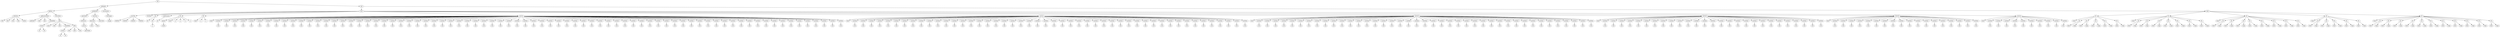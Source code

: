digraph Tree {
	"t0" [label = "TEI"];
	"t1" [label = "teiHeader"];
	"t2" [label = "fileDesc"];
	"t3" [label = "titleStmt"];
	"t4" [label = "title"];
	"t5" [label = "title"];
	"t6" [label = "title"];
	"t7" [label = "title"];
	"t8" [label = "author"];
	"t9" [label = "publicationStmt"];
	"t10" [label = "publisher"];
	"t11" [label = "idno"];
	"t12" [label = "idno"];
	"t13" [label = "availability"];
	"t14" [label = "licence"];
	"t15" [label = "ab"];
	"t16" [label = "ref"];
	"t17" [label = "sourceDesc"];
	"t18" [label = "bibl"];
	"t19" [label = "name"];
	"t20" [label = "idno"];
	"t21" [label = "idno"];
	"t22" [label = "availability"];
	"t23" [label = "licence"];
	"t24" [label = "ab"];
	"t25" [label = "ref"];
	"t26" [label = "bibl"];
	"t27" [label = "date"];
	"t28" [label = "date"];
	"t29" [label = "idno"];
	"t30" [label = "profileDesc"];
	"t31" [label = "particDesc"];
	"t32" [label = "listPerson"];
	"t33" [label = "person"];
	"t34" [label = "persName"];
	"t35" [label = "textClass"];
	"t36" [label = "keywords"];
	"t37" [label = "term"];
	"t38" [label = "term"];
	"t39" [label = "classCode"];
	"t40" [label = "revisionDesc"];
	"t41" [label = "listChange"];
	"t42" [label = "change"];
	"t43" [label = "text"];
	"t44" [label = "front"];
	"t45" [label = "docTitle"];
	"t46" [label = "titlePart"];
	"t47" [label = "titlePart"];
	"t48" [label = "titlePart"];
	"t49" [label = "titlePart"];
	"t50" [label = "docDate"];
	"t51" [label = "div"];
	"t52" [label = "div"];
	"t53" [label = "div"];
	"t54" [label = "p"];
	"t55" [label = "performance"];
	"t56" [label = "ab"];
	"t57" [label = "div"];
	"t58" [label = "opener"];
	"t59" [label = "salute"];
	"t60" [label = "head"];
	"t61" [label = "p"];
	"t62" [label = "p"];
	"t63" [label = "p"];
	"t64" [label = "p"];
	"t65" [label = "div"];
	"t66" [label = "head"];
	"t67" [label = "p"];
	"t68" [label = "p"];
	"t69" [label = "castList"];
	"t70" [label = "head"];
	"t71" [label = "castItem"];
	"t72" [label = "role"];
	"t73" [label = "castItem"];
	"t74" [label = "role"];
	"t75" [label = "castItem"];
	"t76" [label = "role"];
	"t77" [label = "castItem"];
	"t78" [label = "role"];
	"t79" [label = "castItem"];
	"t80" [label = "role"];
	"t81" [label = "castItem"];
	"t82" [label = "role"];
	"t83" [label = "castItem"];
	"t84" [label = "role"];
	"t85" [label = "castItem"];
	"t86" [label = "role"];
	"t87" [label = "castItem"];
	"t88" [label = "role"];
	"t89" [label = "castItem"];
	"t90" [label = "role"];
	"t91" [label = "castItem"];
	"t92" [label = "role"];
	"t93" [label = "castItem"];
	"t94" [label = "role"];
	"t95" [label = "castItem"];
	"t96" [label = "role"];
	"t97" [label = "castItem"];
	"t98" [label = "role"];
	"t99" [label = "castItem"];
	"t100" [label = "role"];
	"t101" [label = "castItem"];
	"t102" [label = "role"];
	"t103" [label = "castItem"];
	"t104" [label = "role"];
	"t105" [label = "castItem"];
	"t106" [label = "role"];
	"t107" [label = "castItem"];
	"t108" [label = "role"];
	"t109" [label = "castItem"];
	"t110" [label = "role"];
	"t111" [label = "castItem"];
	"t112" [label = "role"];
	"t113" [label = "castItem"];
	"t114" [label = "role"];
	"t115" [label = "castItem"];
	"t116" [label = "role"];
	"t117" [label = "castItem"];
	"t118" [label = "role"];
	"t119" [label = "castItem"];
	"t120" [label = "role"];
	"t121" [label = "castItem"];
	"t122" [label = "role"];
	"t123" [label = "castItem"];
	"t124" [label = "role"];
	"t125" [label = "castItem"];
	"t126" [label = "role"];
	"t127" [label = "castItem"];
	"t128" [label = "role"];
	"t129" [label = "castItem"];
	"t130" [label = "role"];
	"t131" [label = "castItem"];
	"t132" [label = "role"];
	"t133" [label = "castItem"];
	"t134" [label = "role"];
	"t135" [label = "castItem"];
	"t136" [label = "role"];
	"t137" [label = "castItem"];
	"t138" [label = "role"];
	"t139" [label = "castItem"];
	"t140" [label = "role"];
	"t141" [label = "castItem"];
	"t142" [label = "role"];
	"t143" [label = "castItem"];
	"t144" [label = "role"];
	"t145" [label = "castItem"];
	"t146" [label = "role"];
	"t147" [label = "castItem"];
	"t148" [label = "role"];
	"t149" [label = "castItem"];
	"t150" [label = "role"];
	"t151" [label = "castItem"];
	"t152" [label = "role"];
	"t153" [label = "castItem"];
	"t154" [label = "role"];
	"t155" [label = "castItem"];
	"t156" [label = "role"];
	"t157" [label = "castItem"];
	"t158" [label = "role"];
	"t159" [label = "castItem"];
	"t160" [label = "role"];
	"t161" [label = "castItem"];
	"t162" [label = "role"];
	"t163" [label = "castItem"];
	"t164" [label = "role"];
	"t165" [label = "castItem"];
	"t166" [label = "role"];
	"t167" [label = "castItem"];
	"t168" [label = "role"];
	"t169" [label = "castItem"];
	"t170" [label = "role"];
	"t171" [label = "castItem"];
	"t172" [label = "role"];
	"t173" [label = "castItem"];
	"t174" [label = "role"];
	"t175" [label = "castItem"];
	"t176" [label = "role"];
	"t177" [label = "castItem"];
	"t178" [label = "role"];
	"t179" [label = "castItem"];
	"t180" [label = "role"];
	"t181" [label = "castItem"];
	"t182" [label = "role"];
	"t183" [label = "castItem"];
	"t184" [label = "role"];
	"t185" [label = "castItem"];
	"t186" [label = "role"];
	"t187" [label = "castItem"];
	"t188" [label = "role"];
	"t189" [label = "castItem"];
	"t190" [label = "role"];
	"t191" [label = "castItem"];
	"t192" [label = "role"];
	"t193" [label = "castItem"];
	"t194" [label = "role"];
	"t195" [label = "castItem"];
	"t196" [label = "role"];
	"t197" [label = "castItem"];
	"t198" [label = "role"];
	"t199" [label = "castItem"];
	"t200" [label = "role"];
	"t201" [label = "castItem"];
	"t202" [label = "role"];
	"t203" [label = "castItem"];
	"t204" [label = "role"];
	"t205" [label = "castItem"];
	"t206" [label = "role"];
	"t207" [label = "castItem"];
	"t208" [label = "role"];
	"t209" [label = "castItem"];
	"t210" [label = "role"];
	"t211" [label = "castItem"];
	"t212" [label = "role"];
	"t213" [label = "castItem"];
	"t214" [label = "role"];
	"t215" [label = "castItem"];
	"t216" [label = "role"];
	"t217" [label = "castItem"];
	"t218" [label = "role"];
	"t219" [label = "castItem"];
	"t220" [label = "role"];
	"t221" [label = "castItem"];
	"t222" [label = "role"];
	"t223" [label = "castList"];
	"t224" [label = "head"];
	"t225" [label = "castItem"];
	"t226" [label = "role"];
	"t227" [label = "castItem"];
	"t228" [label = "role"];
	"t229" [label = "castItem"];
	"t230" [label = "role"];
	"t231" [label = "castItem"];
	"t232" [label = "role"];
	"t233" [label = "castItem"];
	"t234" [label = "role"];
	"t235" [label = "castItem"];
	"t236" [label = "role"];
	"t237" [label = "castItem"];
	"t238" [label = "role"];
	"t239" [label = "castItem"];
	"t240" [label = "role"];
	"t241" [label = "castItem"];
	"t242" [label = "role"];
	"t243" [label = "castItem"];
	"t244" [label = "role"];
	"t245" [label = "castItem"];
	"t246" [label = "role"];
	"t247" [label = "castItem"];
	"t248" [label = "role"];
	"t249" [label = "castItem"];
	"t250" [label = "role"];
	"t251" [label = "castItem"];
	"t252" [label = "role"];
	"t253" [label = "castItem"];
	"t254" [label = "role"];
	"t255" [label = "castItem"];
	"t256" [label = "role"];
	"t257" [label = "castItem"];
	"t258" [label = "role"];
	"t259" [label = "castItem"];
	"t260" [label = "role"];
	"t261" [label = "castItem"];
	"t262" [label = "role"];
	"t263" [label = "castItem"];
	"t264" [label = "role"];
	"t265" [label = "castItem"];
	"t266" [label = "role"];
	"t267" [label = "castItem"];
	"t268" [label = "role"];
	"t269" [label = "castItem"];
	"t270" [label = "role"];
	"t271" [label = "castItem"];
	"t272" [label = "role"];
	"t273" [label = "castItem"];
	"t274" [label = "role"];
	"t275" [label = "castItem"];
	"t276" [label = "role"];
	"t277" [label = "castItem"];
	"t278" [label = "role"];
	"t279" [label = "castItem"];
	"t280" [label = "role"];
	"t281" [label = "castItem"];
	"t282" [label = "role"];
	"t283" [label = "castItem"];
	"t284" [label = "role"];
	"t285" [label = "castItem"];
	"t286" [label = "role"];
	"t287" [label = "castItem"];
	"t288" [label = "role"];
	"t289" [label = "castItem"];
	"t290" [label = "role"];
	"t291" [label = "castItem"];
	"t292" [label = "role"];
	"t293" [label = "castItem"];
	"t294" [label = "role"];
	"t295" [label = "castItem"];
	"t296" [label = "role"];
	"t297" [label = "castItem"];
	"t298" [label = "role"];
	"t299" [label = "castItem"];
	"t300" [label = "role"];
	"t301" [label = "castItem"];
	"t302" [label = "role"];
	"t303" [label = "castItem"];
	"t304" [label = "role"];
	"t305" [label = "castItem"];
	"t306" [label = "role"];
	"t307" [label = "castItem"];
	"t308" [label = "role"];
	"t309" [label = "castItem"];
	"t310" [label = "role"];
	"t311" [label = "castItem"];
	"t312" [label = "role"];
	"t313" [label = "castItem"];
	"t314" [label = "role"];
	"t315" [label = "castItem"];
	"t316" [label = "role"];
	"t317" [label = "castItem"];
	"t318" [label = "role"];
	"t319" [label = "castItem"];
	"t320" [label = "role"];
	"t321" [label = "castList"];
	"t322" [label = "head"];
	"t323" [label = "castItem"];
	"t324" [label = "role"];
	"t325" [label = "castItem"];
	"t326" [label = "role"];
	"t327" [label = "castItem"];
	"t328" [label = "role"];
	"t329" [label = "castItem"];
	"t330" [label = "role"];
	"t331" [label = "castItem"];
	"t332" [label = "role"];
	"t333" [label = "castItem"];
	"t334" [label = "role"];
	"t335" [label = "castItem"];
	"t336" [label = "role"];
	"t337" [label = "castItem"];
	"t338" [label = "role"];
	"t339" [label = "castItem"];
	"t340" [label = "role"];
	"t341" [label = "castItem"];
	"t342" [label = "role"];
	"t343" [label = "castItem"];
	"t344" [label = "role"];
	"t345" [label = "castItem"];
	"t346" [label = "role"];
	"t347" [label = "castItem"];
	"t348" [label = "role"];
	"t349" [label = "castItem"];
	"t350" [label = "role"];
	"t351" [label = "castItem"];
	"t352" [label = "role"];
	"t353" [label = "castItem"];
	"t354" [label = "role"];
	"t355" [label = "castItem"];
	"t356" [label = "role"];
	"t357" [label = "castItem"];
	"t358" [label = "role"];
	"t359" [label = "castItem"];
	"t360" [label = "role"];
	"t361" [label = "castItem"];
	"t362" [label = "role"];
	"t363" [label = "castItem"];
	"t364" [label = "role"];
	"t365" [label = "castItem"];
	"t366" [label = "role"];
	"t367" [label = "castItem"];
	"t368" [label = "role"];
	"t369" [label = "castItem"];
	"t370" [label = "role"];
	"t371" [label = "castItem"];
	"t372" [label = "role"];
	"t373" [label = "castItem"];
	"t374" [label = "role"];
	"t375" [label = "castItem"];
	"t376" [label = "role"];
	"t377" [label = "castItem"];
	"t378" [label = "role"];
	"t379" [label = "castItem"];
	"t380" [label = "role"];
	"t381" [label = "castItem"];
	"t382" [label = "role"];
	"t383" [label = "castItem"];
	"t384" [label = "role"];
	"t385" [label = "castItem"];
	"t386" [label = "role"];
	"t387" [label = "castItem"];
	"t388" [label = "role"];
	"t389" [label = "castItem"];
	"t390" [label = "role"];
	"t391" [label = "castItem"];
	"t392" [label = "role"];
	"t393" [label = "castItem"];
	"t394" [label = "role"];
	"t395" [label = "castItem"];
	"t396" [label = "role"];
	"t397" [label = "castItem"];
	"t398" [label = "role"];
	"t399" [label = "castItem"];
	"t400" [label = "role"];
	"t401" [label = "castItem"];
	"t402" [label = "role"];
	"t403" [label = "castItem"];
	"t404" [label = "role"];
	"t405" [label = "castList"];
	"t406" [label = "head"];
	"t407" [label = "castItem"];
	"t408" [label = "role"];
	"t409" [label = "castItem"];
	"t410" [label = "role"];
	"t411" [label = "castItem"];
	"t412" [label = "role"];
	"t413" [label = "castItem"];
	"t414" [label = "role"];
	"t415" [label = "castItem"];
	"t416" [label = "role"];
	"t417" [label = "castItem"];
	"t418" [label = "role"];
	"t419" [label = "castItem"];
	"t420" [label = "role"];
	"t421" [label = "castItem"];
	"t422" [label = "role"];
	"t423" [label = "castItem"];
	"t424" [label = "role"];
	"t425" [label = "castItem"];
	"t426" [label = "role"];
	"t427" [label = "castItem"];
	"t428" [label = "role"];
	"t429" [label = "castItem"];
	"t430" [label = "role"];
	"t431" [label = "castItem"];
	"t432" [label = "role"];
	"t433" [label = "castItem"];
	"t434" [label = "role"];
	"t435" [label = "castItem"];
	"t436" [label = "role"];
	"t437" [label = "castItem"];
	"t438" [label = "role"];
	"t439" [label = "castItem"];
	"t440" [label = "role"];
	"t441" [label = "castItem"];
	"t442" [label = "role"];
	"t443" [label = "castItem"];
	"t444" [label = "role"];
	"t445" [label = "castItem"];
	"t446" [label = "role"];
	"t447" [label = "castItem"];
	"t448" [label = "role"];
	"t449" [label = "castItem"];
	"t450" [label = "role"];
	"t451" [label = "castItem"];
	"t452" [label = "role"];
	"t453" [label = "castItem"];
	"t454" [label = "role"];
	"t455" [label = "castItem"];
	"t456" [label = "role"];
	"t457" [label = "castItem"];
	"t458" [label = "role"];
	"t459" [label = "castItem"];
	"t460" [label = "role"];
	"t461" [label = "castList"];
	"t462" [label = "head"];
	"t463" [label = "castItem"];
	"t464" [label = "role"];
	"t465" [label = "castItem"];
	"t466" [label = "role"];
	"t467" [label = "castItem"];
	"t468" [label = "role"];
	"t469" [label = "castItem"];
	"t470" [label = "role"];
	"t471" [label = "castItem"];
	"t472" [label = "role"];
	"t473" [label = "castItem"];
	"t474" [label = "role"];
	"t475" [label = "castItem"];
	"t476" [label = "role"];
	"t477" [label = "castItem"];
	"t478" [label = "role"];
	"t479" [label = "castItem"];
	"t480" [label = "role"];
	"t481" [label = "castItem"];
	"t482" [label = "role"];
	"t483" [label = "castItem"];
	"t484" [label = "role"];
	"t485" [label = "castItem"];
	"t486" [label = "role"];
	"t487" [label = "castItem"];
	"t488" [label = "role"];
	"t489" [label = "castItem"];
	"t490" [label = "role"];
	"t491" [label = "castItem"];
	"t492" [label = "role"];
	"t493" [label = "castItem"];
	"t494" [label = "role"];
	"t495" [label = "castItem"];
	"t496" [label = "role"];
	"t497" [label = "castItem"];
	"t498" [label = "role"];
	"t499" [label = "castList"];
	"t500" [label = "head"];
	"t501" [label = "castItem"];
	"t502" [label = "role"];
	"t503" [label = "castItem"];
	"t504" [label = "role"];
	"t505" [label = "castItem"];
	"t506" [label = "role"];
	"t507" [label = "castItem"];
	"t508" [label = "role"];
	"t509" [label = "castItem"];
	"t510" [label = "role"];
	"t511" [label = "castItem"];
	"t512" [label = "role"];
	"t513" [label = "castItem"];
	"t514" [label = "role"];
	"t515" [label = "castItem"];
	"t516" [label = "role"];
	"t517" [label = "castItem"];
	"t518" [label = "role"];
	"t519" [label = "castItem"];
	"t520" [label = "role"];
	"t521" [label = "body"];
	"t522" [label = "div"];
	"t523" [label = "head"];
	"t524" [label = "div"];
	"t525" [label = "head"];
	"t526" [label = "stage"];
	"t527" [label = "div"];
	"t528" [label = "head"];
	"t529" [label = "stage"];
	"t530" [label = "div"];
	"t531" [label = "head"];
	"t532" [label = "stage"];
	"t533" [label = "div"];
	"t534" [label = "head"];
	"t535" [label = "stage"];
	"t536" [label = "div"];
	"t537" [label = "head"];
	"t538" [label = "stage"];
	"t539" [label = "div"];
	"t540" [label = "head"];
	"t541" [label = "div"];
	"t542" [label = "head"];
	"t543" [label = "stage"];
	"t544" [label = "div"];
	"t545" [label = "head"];
	"t546" [label = "stage"];
	"t547" [label = "div"];
	"t548" [label = "head"];
	"t549" [label = "stage"];
	"t550" [label = "div"];
	"t551" [label = "head"];
	"t552" [label = "stage"];
	"t553" [label = "div"];
	"t554" [label = "head"];
	"t555" [label = "stage"];
	"t556" [label = "div"];
	"t557" [label = "head"];
	"t558" [label = "stage"];
	"t559" [label = "div"];
	"t560" [label = "head"];
	"t561" [label = "stage"];
	"t562" [label = "div"];
	"t563" [label = "head"];
	"t564" [label = "div"];
	"t565" [label = "head"];
	"t566" [label = "stage"];
	"t567" [label = "div"];
	"t568" [label = "head"];
	"t569" [label = "stage"];
	"t570" [label = "div"];
	"t571" [label = "head"];
	"t572" [label = "stage"];
	"t573" [label = "div"];
	"t574" [label = "head"];
	"t575" [label = "stage"];
	"t576" [label = "div"];
	"t577" [label = "head"];
	"t578" [label = "stage"];
	"t579" [label = "div"];
	"t580" [label = "head"];
	"t581" [label = "stage"];
	"t582" [label = "div"];
	"t583" [label = "head"];
	"t584" [label = "stage"];
	"t585" [label = "div"];
	"t586" [label = "head"];
	"t587" [label = "stage"];
	"t588" [label = "div"];
	"t589" [label = "head"];
	"t590" [label = "div"];
	"t591" [label = "head"];
	"t592" [label = "stage"];
	"t593" [label = "div"];
	"t594" [label = "head"];
	"t595" [label = "stage"];
	"t596" [label = "div"];
	"t597" [label = "head"];
	"t598" [label = "stage"];
	"t599" [label = "div"];
	"t600" [label = "head"];
	"t601" [label = "stage"];
	"t602" [label = "div"];
	"t603" [label = "head"];
	"t604" [label = "stage"];
	"t605" [label = "div"];
	"t606" [label = "head"];
	"t607" [label = "div"];
	"t608" [label = "head"];
	"t609" [label = "stage"];
	"t610" [label = "div"];
	"t611" [label = "head"];
	"t612" [label = "stage"];
	"t613" [label = "div"];
	"t614" [label = "head"];
	"t615" [label = "stage"];
	"t616" [label = "div"];
	"t617" [label = "head"];
	"t618" [label = "stage"];
	"t619" [label = "div"];
	"t620" [label = "head"];
	"t621" [label = "stage"];
	"t622" [label = "div"];
	"t623" [label = "head"];
	"t624" [label = "stage"];
	"t625" [label = "div"];
	"t626" [label = "head"];
	"t627" [label = "stage"];
	"t628" [label = "div"];
	"t629" [label = "head"];
	"t630" [label = "stage"];
	"t631" [label = "div"];
	"t632" [label = "head"];
	"t633" [label = "stage"];
	"t634" [label = "div"];
	"t635" [label = "head"];
	"t636" [label = "stage"];
	"t637" [label = "div"];
	"t638" [label = "head"];
	"t639" [label = "stage"];
	"t0" -> "t1";
	"t1" -> "t2";
	"t2" -> "t3";
	"t3" -> "t4";
	"t3" -> "t5";
	"t3" -> "t6";
	"t3" -> "t7";
	"t3" -> "t8";
	"t2" -> "t9";
	"t9" -> "t10";
	"t9" -> "t11";
	"t9" -> "t12";
	"t9" -> "t13";
	"t13" -> "t14";
	"t14" -> "t15";
	"t14" -> "t16";
	"t2" -> "t17";
	"t17" -> "t18";
	"t18" -> "t19";
	"t18" -> "t20";
	"t18" -> "t21";
	"t18" -> "t22";
	"t22" -> "t23";
	"t23" -> "t24";
	"t23" -> "t25";
	"t18" -> "t26";
	"t26" -> "t27";
	"t26" -> "t28";
	"t26" -> "t29";
	"t1" -> "t30";
	"t30" -> "t31";
	"t31" -> "t32";
	"t32" -> "t33";
	"t33" -> "t34";
	"t30" -> "t35";
	"t35" -> "t36";
	"t36" -> "t37";
	"t36" -> "t38";
	"t35" -> "t39";
	"t1" -> "t40";
	"t40" -> "t41";
	"t41" -> "t42";
	"t0" -> "t43";
	"t43" -> "t44";
	"t44" -> "t45";
	"t45" -> "t46";
	"t45" -> "t47";
	"t45" -> "t48";
	"t45" -> "t49";
	"t44" -> "t50";
	"t44" -> "t51";
	"t51" -> "t52";
	"t51" -> "t53";
	"t53" -> "t54";
	"t44" -> "t55";
	"t55" -> "t56";
	"t44" -> "t57";
	"t57" -> "t58";
	"t58" -> "t59";
	"t57" -> "t60";
	"t57" -> "t61";
	"t57" -> "t62";
	"t57" -> "t63";
	"t57" -> "t64";
	"t44" -> "t65";
	"t65" -> "t66";
	"t65" -> "t67";
	"t65" -> "t68";
	"t44" -> "t69";
	"t69" -> "t70";
	"t69" -> "t71";
	"t71" -> "t72";
	"t69" -> "t73";
	"t73" -> "t74";
	"t69" -> "t75";
	"t75" -> "t76";
	"t69" -> "t77";
	"t77" -> "t78";
	"t69" -> "t79";
	"t79" -> "t80";
	"t69" -> "t81";
	"t81" -> "t82";
	"t69" -> "t83";
	"t83" -> "t84";
	"t69" -> "t85";
	"t85" -> "t86";
	"t69" -> "t87";
	"t87" -> "t88";
	"t69" -> "t89";
	"t89" -> "t90";
	"t69" -> "t91";
	"t91" -> "t92";
	"t69" -> "t93";
	"t93" -> "t94";
	"t69" -> "t95";
	"t95" -> "t96";
	"t69" -> "t97";
	"t97" -> "t98";
	"t69" -> "t99";
	"t99" -> "t100";
	"t69" -> "t101";
	"t101" -> "t102";
	"t69" -> "t103";
	"t103" -> "t104";
	"t69" -> "t105";
	"t105" -> "t106";
	"t69" -> "t107";
	"t107" -> "t108";
	"t69" -> "t109";
	"t109" -> "t110";
	"t69" -> "t111";
	"t111" -> "t112";
	"t69" -> "t113";
	"t113" -> "t114";
	"t69" -> "t115";
	"t115" -> "t116";
	"t69" -> "t117";
	"t117" -> "t118";
	"t69" -> "t119";
	"t119" -> "t120";
	"t69" -> "t121";
	"t121" -> "t122";
	"t69" -> "t123";
	"t123" -> "t124";
	"t69" -> "t125";
	"t125" -> "t126";
	"t69" -> "t127";
	"t127" -> "t128";
	"t69" -> "t129";
	"t129" -> "t130";
	"t69" -> "t131";
	"t131" -> "t132";
	"t69" -> "t133";
	"t133" -> "t134";
	"t69" -> "t135";
	"t135" -> "t136";
	"t69" -> "t137";
	"t137" -> "t138";
	"t69" -> "t139";
	"t139" -> "t140";
	"t69" -> "t141";
	"t141" -> "t142";
	"t69" -> "t143";
	"t143" -> "t144";
	"t69" -> "t145";
	"t145" -> "t146";
	"t69" -> "t147";
	"t147" -> "t148";
	"t69" -> "t149";
	"t149" -> "t150";
	"t69" -> "t151";
	"t151" -> "t152";
	"t69" -> "t153";
	"t153" -> "t154";
	"t69" -> "t155";
	"t155" -> "t156";
	"t69" -> "t157";
	"t157" -> "t158";
	"t69" -> "t159";
	"t159" -> "t160";
	"t69" -> "t161";
	"t161" -> "t162";
	"t69" -> "t163";
	"t163" -> "t164";
	"t69" -> "t165";
	"t165" -> "t166";
	"t69" -> "t167";
	"t167" -> "t168";
	"t69" -> "t169";
	"t169" -> "t170";
	"t69" -> "t171";
	"t171" -> "t172";
	"t69" -> "t173";
	"t173" -> "t174";
	"t69" -> "t175";
	"t175" -> "t176";
	"t69" -> "t177";
	"t177" -> "t178";
	"t69" -> "t179";
	"t179" -> "t180";
	"t69" -> "t181";
	"t181" -> "t182";
	"t69" -> "t183";
	"t183" -> "t184";
	"t69" -> "t185";
	"t185" -> "t186";
	"t69" -> "t187";
	"t187" -> "t188";
	"t69" -> "t189";
	"t189" -> "t190";
	"t69" -> "t191";
	"t191" -> "t192";
	"t69" -> "t193";
	"t193" -> "t194";
	"t69" -> "t195";
	"t195" -> "t196";
	"t69" -> "t197";
	"t197" -> "t198";
	"t69" -> "t199";
	"t199" -> "t200";
	"t69" -> "t201";
	"t201" -> "t202";
	"t69" -> "t203";
	"t203" -> "t204";
	"t69" -> "t205";
	"t205" -> "t206";
	"t69" -> "t207";
	"t207" -> "t208";
	"t69" -> "t209";
	"t209" -> "t210";
	"t69" -> "t211";
	"t211" -> "t212";
	"t69" -> "t213";
	"t213" -> "t214";
	"t69" -> "t215";
	"t215" -> "t216";
	"t69" -> "t217";
	"t217" -> "t218";
	"t69" -> "t219";
	"t219" -> "t220";
	"t69" -> "t221";
	"t221" -> "t222";
	"t44" -> "t223";
	"t223" -> "t224";
	"t223" -> "t225";
	"t225" -> "t226";
	"t223" -> "t227";
	"t227" -> "t228";
	"t223" -> "t229";
	"t229" -> "t230";
	"t223" -> "t231";
	"t231" -> "t232";
	"t223" -> "t233";
	"t233" -> "t234";
	"t223" -> "t235";
	"t235" -> "t236";
	"t223" -> "t237";
	"t237" -> "t238";
	"t223" -> "t239";
	"t239" -> "t240";
	"t223" -> "t241";
	"t241" -> "t242";
	"t223" -> "t243";
	"t243" -> "t244";
	"t223" -> "t245";
	"t245" -> "t246";
	"t223" -> "t247";
	"t247" -> "t248";
	"t223" -> "t249";
	"t249" -> "t250";
	"t223" -> "t251";
	"t251" -> "t252";
	"t223" -> "t253";
	"t253" -> "t254";
	"t223" -> "t255";
	"t255" -> "t256";
	"t223" -> "t257";
	"t257" -> "t258";
	"t223" -> "t259";
	"t259" -> "t260";
	"t223" -> "t261";
	"t261" -> "t262";
	"t223" -> "t263";
	"t263" -> "t264";
	"t223" -> "t265";
	"t265" -> "t266";
	"t223" -> "t267";
	"t267" -> "t268";
	"t223" -> "t269";
	"t269" -> "t270";
	"t223" -> "t271";
	"t271" -> "t272";
	"t223" -> "t273";
	"t273" -> "t274";
	"t223" -> "t275";
	"t275" -> "t276";
	"t223" -> "t277";
	"t277" -> "t278";
	"t223" -> "t279";
	"t279" -> "t280";
	"t223" -> "t281";
	"t281" -> "t282";
	"t223" -> "t283";
	"t283" -> "t284";
	"t223" -> "t285";
	"t285" -> "t286";
	"t223" -> "t287";
	"t287" -> "t288";
	"t223" -> "t289";
	"t289" -> "t290";
	"t223" -> "t291";
	"t291" -> "t292";
	"t223" -> "t293";
	"t293" -> "t294";
	"t223" -> "t295";
	"t295" -> "t296";
	"t223" -> "t297";
	"t297" -> "t298";
	"t223" -> "t299";
	"t299" -> "t300";
	"t223" -> "t301";
	"t301" -> "t302";
	"t223" -> "t303";
	"t303" -> "t304";
	"t223" -> "t305";
	"t305" -> "t306";
	"t223" -> "t307";
	"t307" -> "t308";
	"t223" -> "t309";
	"t309" -> "t310";
	"t223" -> "t311";
	"t311" -> "t312";
	"t223" -> "t313";
	"t313" -> "t314";
	"t223" -> "t315";
	"t315" -> "t316";
	"t223" -> "t317";
	"t317" -> "t318";
	"t223" -> "t319";
	"t319" -> "t320";
	"t44" -> "t321";
	"t321" -> "t322";
	"t321" -> "t323";
	"t323" -> "t324";
	"t321" -> "t325";
	"t325" -> "t326";
	"t321" -> "t327";
	"t327" -> "t328";
	"t321" -> "t329";
	"t329" -> "t330";
	"t321" -> "t331";
	"t331" -> "t332";
	"t321" -> "t333";
	"t333" -> "t334";
	"t321" -> "t335";
	"t335" -> "t336";
	"t321" -> "t337";
	"t337" -> "t338";
	"t321" -> "t339";
	"t339" -> "t340";
	"t321" -> "t341";
	"t341" -> "t342";
	"t321" -> "t343";
	"t343" -> "t344";
	"t321" -> "t345";
	"t345" -> "t346";
	"t321" -> "t347";
	"t347" -> "t348";
	"t321" -> "t349";
	"t349" -> "t350";
	"t321" -> "t351";
	"t351" -> "t352";
	"t321" -> "t353";
	"t353" -> "t354";
	"t321" -> "t355";
	"t355" -> "t356";
	"t321" -> "t357";
	"t357" -> "t358";
	"t321" -> "t359";
	"t359" -> "t360";
	"t321" -> "t361";
	"t361" -> "t362";
	"t321" -> "t363";
	"t363" -> "t364";
	"t321" -> "t365";
	"t365" -> "t366";
	"t321" -> "t367";
	"t367" -> "t368";
	"t321" -> "t369";
	"t369" -> "t370";
	"t321" -> "t371";
	"t371" -> "t372";
	"t321" -> "t373";
	"t373" -> "t374";
	"t321" -> "t375";
	"t375" -> "t376";
	"t321" -> "t377";
	"t377" -> "t378";
	"t321" -> "t379";
	"t379" -> "t380";
	"t321" -> "t381";
	"t381" -> "t382";
	"t321" -> "t383";
	"t383" -> "t384";
	"t321" -> "t385";
	"t385" -> "t386";
	"t321" -> "t387";
	"t387" -> "t388";
	"t321" -> "t389";
	"t389" -> "t390";
	"t321" -> "t391";
	"t391" -> "t392";
	"t321" -> "t393";
	"t393" -> "t394";
	"t321" -> "t395";
	"t395" -> "t396";
	"t321" -> "t397";
	"t397" -> "t398";
	"t321" -> "t399";
	"t399" -> "t400";
	"t321" -> "t401";
	"t401" -> "t402";
	"t321" -> "t403";
	"t403" -> "t404";
	"t44" -> "t405";
	"t405" -> "t406";
	"t405" -> "t407";
	"t407" -> "t408";
	"t405" -> "t409";
	"t409" -> "t410";
	"t405" -> "t411";
	"t411" -> "t412";
	"t405" -> "t413";
	"t413" -> "t414";
	"t405" -> "t415";
	"t415" -> "t416";
	"t405" -> "t417";
	"t417" -> "t418";
	"t405" -> "t419";
	"t419" -> "t420";
	"t405" -> "t421";
	"t421" -> "t422";
	"t405" -> "t423";
	"t423" -> "t424";
	"t405" -> "t425";
	"t425" -> "t426";
	"t405" -> "t427";
	"t427" -> "t428";
	"t405" -> "t429";
	"t429" -> "t430";
	"t405" -> "t431";
	"t431" -> "t432";
	"t405" -> "t433";
	"t433" -> "t434";
	"t405" -> "t435";
	"t435" -> "t436";
	"t405" -> "t437";
	"t437" -> "t438";
	"t405" -> "t439";
	"t439" -> "t440";
	"t405" -> "t441";
	"t441" -> "t442";
	"t405" -> "t443";
	"t443" -> "t444";
	"t405" -> "t445";
	"t445" -> "t446";
	"t405" -> "t447";
	"t447" -> "t448";
	"t405" -> "t449";
	"t449" -> "t450";
	"t405" -> "t451";
	"t451" -> "t452";
	"t405" -> "t453";
	"t453" -> "t454";
	"t405" -> "t455";
	"t455" -> "t456";
	"t405" -> "t457";
	"t457" -> "t458";
	"t405" -> "t459";
	"t459" -> "t460";
	"t44" -> "t461";
	"t461" -> "t462";
	"t461" -> "t463";
	"t463" -> "t464";
	"t461" -> "t465";
	"t465" -> "t466";
	"t461" -> "t467";
	"t467" -> "t468";
	"t461" -> "t469";
	"t469" -> "t470";
	"t461" -> "t471";
	"t471" -> "t472";
	"t461" -> "t473";
	"t473" -> "t474";
	"t461" -> "t475";
	"t475" -> "t476";
	"t461" -> "t477";
	"t477" -> "t478";
	"t461" -> "t479";
	"t479" -> "t480";
	"t461" -> "t481";
	"t481" -> "t482";
	"t461" -> "t483";
	"t483" -> "t484";
	"t461" -> "t485";
	"t485" -> "t486";
	"t461" -> "t487";
	"t487" -> "t488";
	"t461" -> "t489";
	"t489" -> "t490";
	"t461" -> "t491";
	"t491" -> "t492";
	"t461" -> "t493";
	"t493" -> "t494";
	"t461" -> "t495";
	"t495" -> "t496";
	"t461" -> "t497";
	"t497" -> "t498";
	"t44" -> "t499";
	"t499" -> "t500";
	"t499" -> "t501";
	"t501" -> "t502";
	"t499" -> "t503";
	"t503" -> "t504";
	"t499" -> "t505";
	"t505" -> "t506";
	"t499" -> "t507";
	"t507" -> "t508";
	"t499" -> "t509";
	"t509" -> "t510";
	"t499" -> "t511";
	"t511" -> "t512";
	"t499" -> "t513";
	"t513" -> "t514";
	"t499" -> "t515";
	"t515" -> "t516";
	"t499" -> "t517";
	"t517" -> "t518";
	"t499" -> "t519";
	"t519" -> "t520";
	"t43" -> "t521";
	"t521" -> "t522";
	"t522" -> "t523";
	"t522" -> "t524";
	"t524" -> "t525";
	"t524" -> "t526";
	"t522" -> "t527";
	"t527" -> "t528";
	"t527" -> "t529";
	"t522" -> "t530";
	"t530" -> "t531";
	"t530" -> "t532";
	"t522" -> "t533";
	"t533" -> "t534";
	"t533" -> "t535";
	"t522" -> "t536";
	"t536" -> "t537";
	"t536" -> "t538";
	"t521" -> "t539";
	"t539" -> "t540";
	"t539" -> "t541";
	"t541" -> "t542";
	"t541" -> "t543";
	"t539" -> "t544";
	"t544" -> "t545";
	"t544" -> "t546";
	"t539" -> "t547";
	"t547" -> "t548";
	"t547" -> "t549";
	"t539" -> "t550";
	"t550" -> "t551";
	"t550" -> "t552";
	"t539" -> "t553";
	"t553" -> "t554";
	"t553" -> "t555";
	"t539" -> "t556";
	"t556" -> "t557";
	"t556" -> "t558";
	"t539" -> "t559";
	"t559" -> "t560";
	"t559" -> "t561";
	"t521" -> "t562";
	"t562" -> "t563";
	"t562" -> "t564";
	"t564" -> "t565";
	"t564" -> "t566";
	"t562" -> "t567";
	"t567" -> "t568";
	"t567" -> "t569";
	"t562" -> "t570";
	"t570" -> "t571";
	"t570" -> "t572";
	"t562" -> "t573";
	"t573" -> "t574";
	"t573" -> "t575";
	"t562" -> "t576";
	"t576" -> "t577";
	"t576" -> "t578";
	"t562" -> "t579";
	"t579" -> "t580";
	"t579" -> "t581";
	"t562" -> "t582";
	"t582" -> "t583";
	"t582" -> "t584";
	"t562" -> "t585";
	"t585" -> "t586";
	"t585" -> "t587";
	"t521" -> "t588";
	"t588" -> "t589";
	"t588" -> "t590";
	"t590" -> "t591";
	"t590" -> "t592";
	"t588" -> "t593";
	"t593" -> "t594";
	"t593" -> "t595";
	"t588" -> "t596";
	"t596" -> "t597";
	"t596" -> "t598";
	"t588" -> "t599";
	"t599" -> "t600";
	"t599" -> "t601";
	"t588" -> "t602";
	"t602" -> "t603";
	"t602" -> "t604";
	"t521" -> "t605";
	"t605" -> "t606";
	"t605" -> "t607";
	"t607" -> "t608";
	"t607" -> "t609";
	"t605" -> "t610";
	"t610" -> "t611";
	"t610" -> "t612";
	"t605" -> "t613";
	"t613" -> "t614";
	"t613" -> "t615";
	"t605" -> "t616";
	"t616" -> "t617";
	"t616" -> "t618";
	"t605" -> "t619";
	"t619" -> "t620";
	"t619" -> "t621";
	"t605" -> "t622";
	"t622" -> "t623";
	"t622" -> "t624";
	"t605" -> "t625";
	"t625" -> "t626";
	"t625" -> "t627";
	"t605" -> "t628";
	"t628" -> "t629";
	"t628" -> "t630";
	"t605" -> "t631";
	"t631" -> "t632";
	"t631" -> "t633";
	"t605" -> "t634";
	"t634" -> "t635";
	"t634" -> "t636";
	"t605" -> "t637";
	"t637" -> "t638";
	"t637" -> "t639";
}
